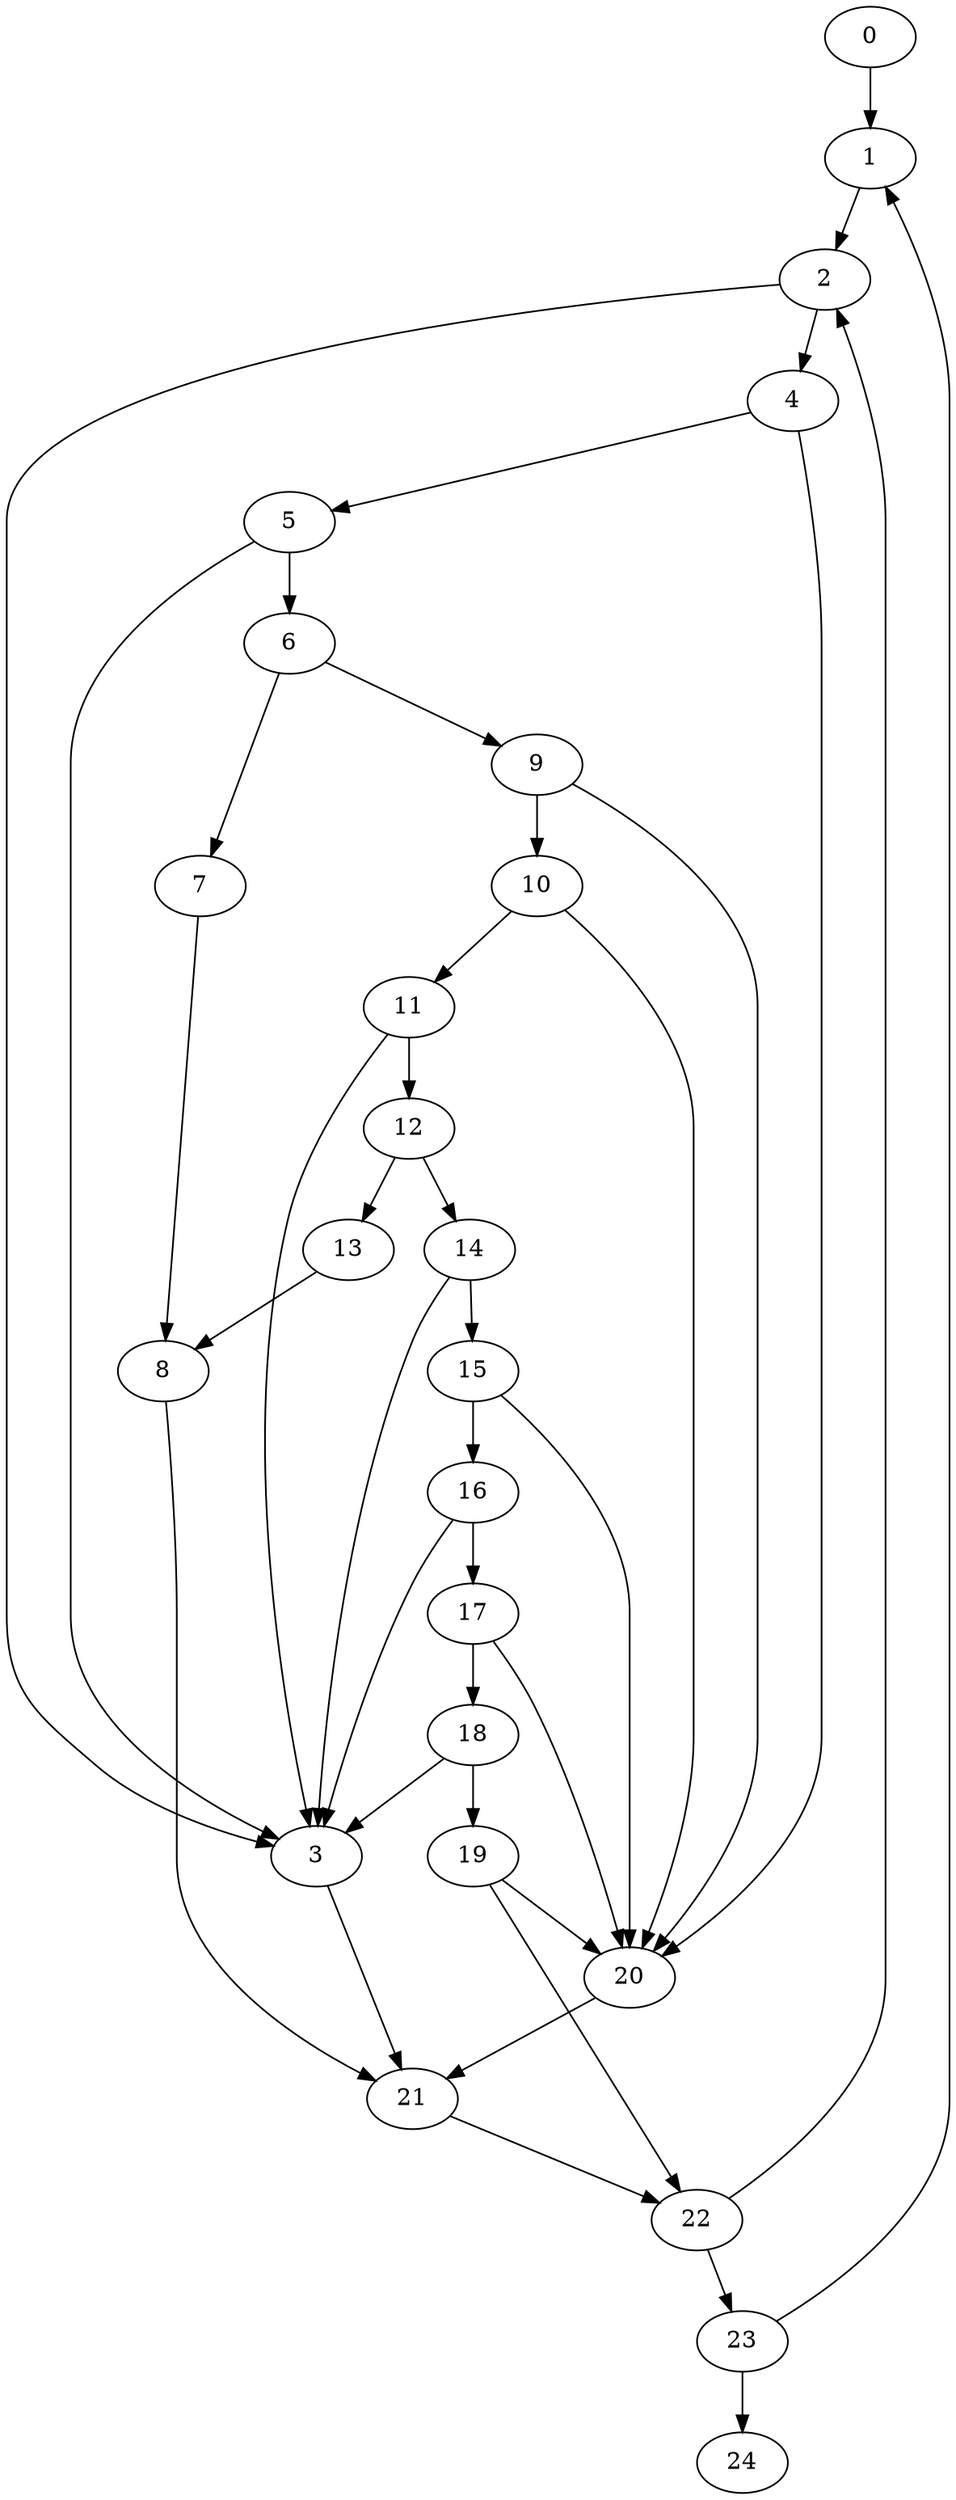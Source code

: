digraph {
	0
	1
	2
	3
	4
	5
	6
	7
	8
	9
	10
	11
	12
	13
	14
	15
	16
	17
	18
	19
	20
	21
	22
	23
	24
	6 -> 9
	14 -> 15
	23 -> 24
	5 -> 6
	7 -> 8
	13 -> 8
	16 -> 17
	3 -> 21
	8 -> 21
	20 -> 21
	2 -> 4
	9 -> 10
	12 -> 14
	17 -> 18
	4 -> 20
	9 -> 20
	10 -> 20
	15 -> 20
	17 -> 20
	19 -> 20
	2 -> 3
	5 -> 3
	11 -> 3
	14 -> 3
	16 -> 3
	18 -> 3
	4 -> 5
	6 -> 7
	10 -> 11
	11 -> 12
	12 -> 13
	15 -> 16
	0 -> 1
	23 -> 1
	22 -> 2
	1 -> 2
	22 -> 23
	18 -> 19
	19 -> 22
	21 -> 22
}
